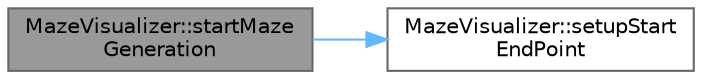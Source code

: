 digraph "MazeVisualizer::startMazeGeneration"
{
 // LATEX_PDF_SIZE
  bgcolor="transparent";
  edge [fontname=Helvetica,fontsize=10,labelfontname=Helvetica,labelfontsize=10];
  node [fontname=Helvetica,fontsize=10,shape=box,height=0.2,width=0.4];
  rankdir="LR";
  Node1 [id="Node000001",label="MazeVisualizer::startMaze\lGeneration",height=0.2,width=0.4,color="gray40", fillcolor="grey60", style="filled", fontcolor="black",tooltip=" "];
  Node1 -> Node2 [id="edge1_Node000001_Node000002",color="steelblue1",style="solid",tooltip=" "];
  Node2 [id="Node000002",label="MazeVisualizer::setupStart\lEndPoint",height=0.2,width=0.4,color="grey40", fillcolor="white", style="filled",URL="$class_maze_visualizer.html#a96e14cd712986975671fcebc64145e71",tooltip=" "];
}
